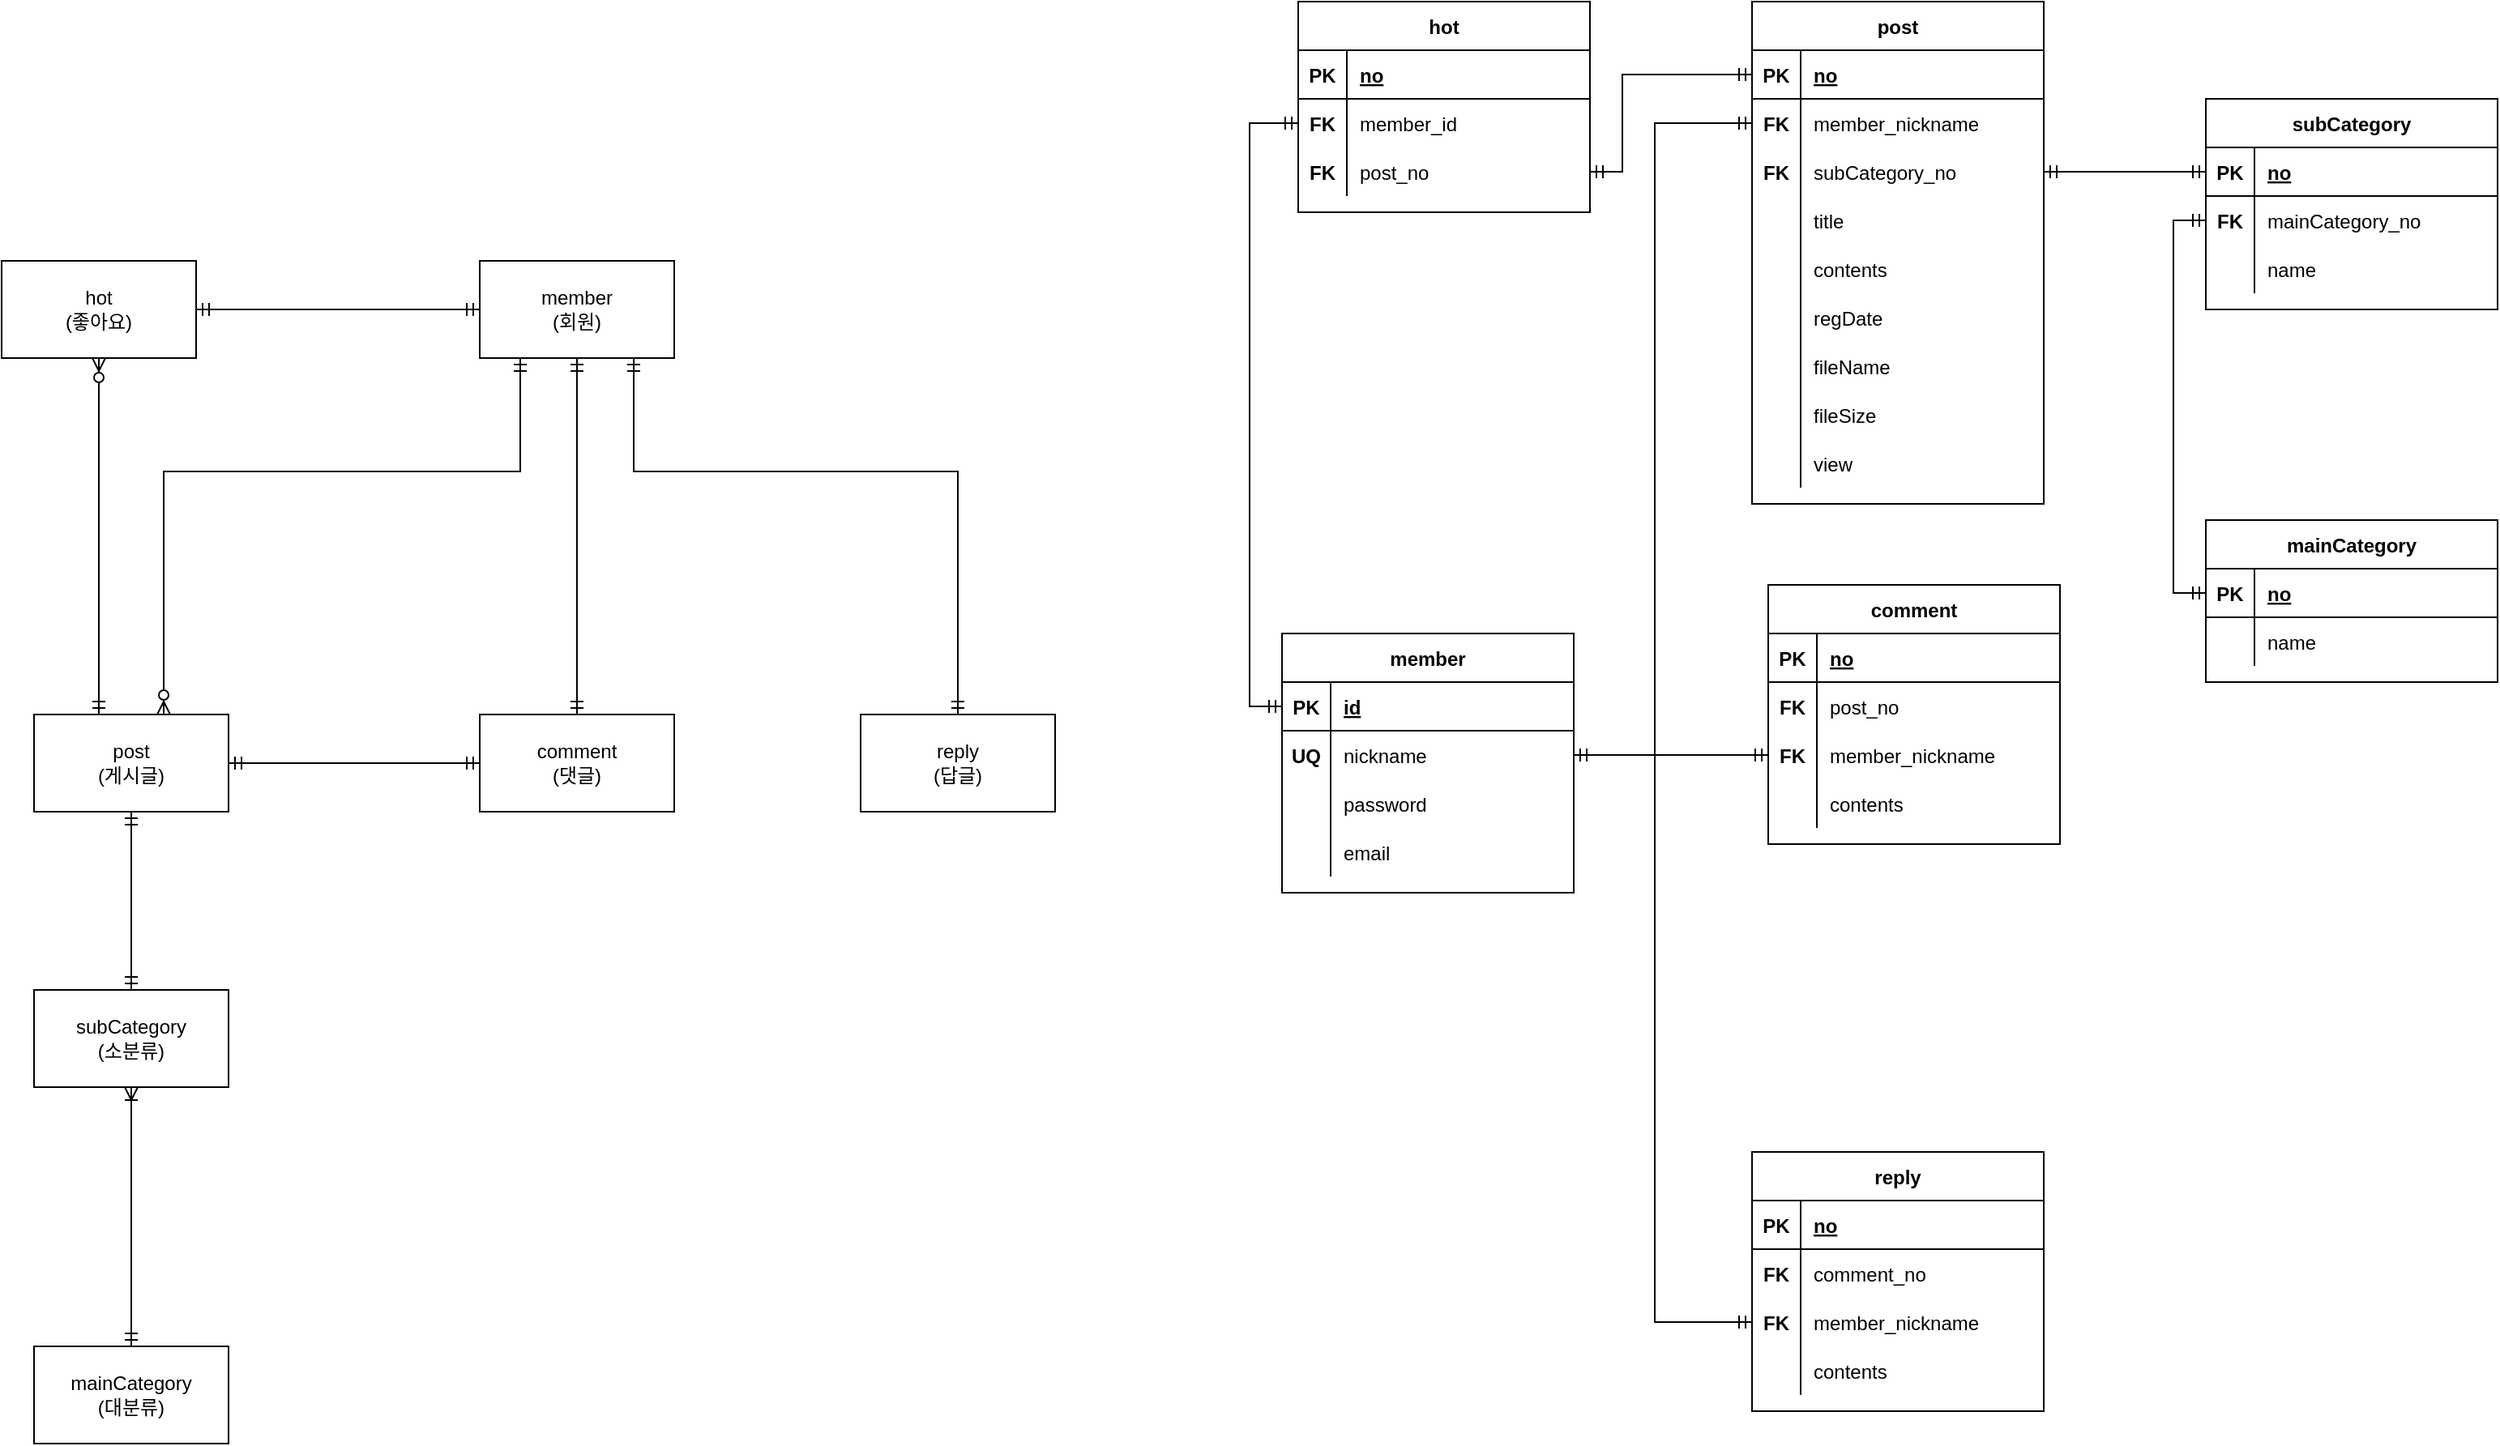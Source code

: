 <mxfile version="13.9.9" type="device"><diagram id="R2lEEEUBdFMjLlhIrx00" name="Page-1"><mxGraphModel dx="1874" dy="822" grid="1" gridSize="10" guides="1" tooltips="1" connect="1" arrows="1" fold="1" page="1" pageScale="1" pageWidth="850" pageHeight="1100" math="0" shadow="0" extFonts="Permanent Marker^https://fonts.googleapis.com/css?family=Permanent+Marker"><root><mxCell id="0"/><mxCell id="1" parent="0"/><mxCell id="_rvPdSZjwl2BE7ssOpDx-12" style="edgeStyle=orthogonalEdgeStyle;rounded=0;orthogonalLoop=1;jettySize=auto;html=1;startArrow=ERmandOne;startFill=0;endArrow=ERzeroToMany;endFill=1;" edge="1" parent="1" source="_rvPdSZjwl2BE7ssOpDx-1" target="_rvPdSZjwl2BE7ssOpDx-2"><mxGeometry relative="1" as="geometry"><Array as="points"><mxPoint x="430" y="370"/><mxPoint x="210" y="370"/></Array></mxGeometry></mxCell><mxCell id="_rvPdSZjwl2BE7ssOpDx-1" value="member&lt;br&gt;(회원)" style="rounded=0;whiteSpace=wrap;html=1;" vertex="1" parent="1"><mxGeometry x="405" y="240" width="120" height="60" as="geometry"/></mxCell><mxCell id="_rvPdSZjwl2BE7ssOpDx-13" style="edgeStyle=orthogonalEdgeStyle;rounded=0;orthogonalLoop=1;jettySize=auto;html=1;startArrow=ERmandOne;startFill=0;endArrow=ERzeroToMany;endFill=1;" edge="1" parent="1" source="_rvPdSZjwl2BE7ssOpDx-2" target="_rvPdSZjwl2BE7ssOpDx-3"><mxGeometry relative="1" as="geometry"><Array as="points"><mxPoint x="170" y="330"/><mxPoint x="170" y="330"/></Array></mxGeometry></mxCell><mxCell id="_rvPdSZjwl2BE7ssOpDx-16" style="edgeStyle=orthogonalEdgeStyle;rounded=0;orthogonalLoop=1;jettySize=auto;html=1;startArrow=ERmandOne;startFill=0;endArrow=ERmandOne;endFill=0;" edge="1" parent="1" source="_rvPdSZjwl2BE7ssOpDx-2" target="_rvPdSZjwl2BE7ssOpDx-4"><mxGeometry relative="1" as="geometry"><Array as="points"><mxPoint x="190" y="630"/><mxPoint x="190" y="630"/></Array></mxGeometry></mxCell><mxCell id="_rvPdSZjwl2BE7ssOpDx-2" value="post&lt;br&gt;(게시글)" style="rounded=0;whiteSpace=wrap;html=1;" vertex="1" parent="1"><mxGeometry x="130" y="520" width="120" height="60" as="geometry"/></mxCell><mxCell id="_rvPdSZjwl2BE7ssOpDx-130" style="edgeStyle=orthogonalEdgeStyle;rounded=0;orthogonalLoop=1;jettySize=auto;html=1;startArrow=ERmandOne;startFill=0;endArrow=ERmandOne;endFill=0;" edge="1" parent="1" source="_rvPdSZjwl2BE7ssOpDx-3" target="_rvPdSZjwl2BE7ssOpDx-1"><mxGeometry relative="1" as="geometry"/></mxCell><mxCell id="_rvPdSZjwl2BE7ssOpDx-3" value="hot&lt;br&gt;(좋아요)" style="rounded=0;whiteSpace=wrap;html=1;" vertex="1" parent="1"><mxGeometry x="110" y="240" width="120" height="60" as="geometry"/></mxCell><mxCell id="_rvPdSZjwl2BE7ssOpDx-14" style="edgeStyle=orthogonalEdgeStyle;rounded=0;orthogonalLoop=1;jettySize=auto;html=1;startArrow=ERoneToMany;startFill=0;endArrow=ERmandOne;endFill=0;" edge="1" parent="1" source="_rvPdSZjwl2BE7ssOpDx-4" target="_rvPdSZjwl2BE7ssOpDx-5"><mxGeometry relative="1" as="geometry"/></mxCell><mxCell id="_rvPdSZjwl2BE7ssOpDx-4" value="subCategory&lt;br&gt;(소분류)" style="rounded=0;whiteSpace=wrap;html=1;" vertex="1" parent="1"><mxGeometry x="130" y="690" width="120" height="60" as="geometry"/></mxCell><mxCell id="_rvPdSZjwl2BE7ssOpDx-5" value="mainCategory&lt;br&gt;(대분류)" style="rounded=0;whiteSpace=wrap;html=1;" vertex="1" parent="1"><mxGeometry x="130" y="910" width="120" height="60" as="geometry"/></mxCell><mxCell id="_rvPdSZjwl2BE7ssOpDx-17" value="post" style="shape=table;startSize=30;container=1;collapsible=1;childLayout=tableLayout;fixedRows=1;rowLines=0;fontStyle=1;align=center;resizeLast=1;" vertex="1" parent="1"><mxGeometry x="1190" y="80" width="180" height="310" as="geometry"/></mxCell><mxCell id="_rvPdSZjwl2BE7ssOpDx-18" value="" style="shape=partialRectangle;collapsible=0;dropTarget=0;pointerEvents=0;fillColor=none;top=0;left=0;bottom=1;right=0;points=[[0,0.5],[1,0.5]];portConstraint=eastwest;" vertex="1" parent="_rvPdSZjwl2BE7ssOpDx-17"><mxGeometry y="30" width="180" height="30" as="geometry"/></mxCell><mxCell id="_rvPdSZjwl2BE7ssOpDx-19" value="PK" style="shape=partialRectangle;connectable=0;fillColor=none;top=0;left=0;bottom=0;right=0;fontStyle=1;overflow=hidden;" vertex="1" parent="_rvPdSZjwl2BE7ssOpDx-18"><mxGeometry width="30" height="30" as="geometry"/></mxCell><mxCell id="_rvPdSZjwl2BE7ssOpDx-20" value="no" style="shape=partialRectangle;connectable=0;fillColor=none;top=0;left=0;bottom=0;right=0;align=left;spacingLeft=6;fontStyle=5;overflow=hidden;" vertex="1" parent="_rvPdSZjwl2BE7ssOpDx-18"><mxGeometry x="30" width="150" height="30" as="geometry"/></mxCell><mxCell id="_rvPdSZjwl2BE7ssOpDx-21" value="" style="shape=partialRectangle;collapsible=0;dropTarget=0;pointerEvents=0;fillColor=none;top=0;left=0;bottom=0;right=0;points=[[0,0.5],[1,0.5]];portConstraint=eastwest;" vertex="1" parent="_rvPdSZjwl2BE7ssOpDx-17"><mxGeometry y="60" width="180" height="30" as="geometry"/></mxCell><mxCell id="_rvPdSZjwl2BE7ssOpDx-22" value="FK" style="shape=partialRectangle;connectable=0;fillColor=none;top=0;left=0;bottom=0;right=0;editable=1;overflow=hidden;fontStyle=1" vertex="1" parent="_rvPdSZjwl2BE7ssOpDx-21"><mxGeometry width="30" height="30" as="geometry"/></mxCell><mxCell id="_rvPdSZjwl2BE7ssOpDx-23" value="member_nickname" style="shape=partialRectangle;connectable=0;fillColor=none;top=0;left=0;bottom=0;right=0;align=left;spacingLeft=6;overflow=hidden;" vertex="1" parent="_rvPdSZjwl2BE7ssOpDx-21"><mxGeometry x="30" width="150" height="30" as="geometry"/></mxCell><mxCell id="_rvPdSZjwl2BE7ssOpDx-24" value="" style="shape=partialRectangle;collapsible=0;dropTarget=0;pointerEvents=0;fillColor=none;top=0;left=0;bottom=0;right=0;points=[[0,0.5],[1,0.5]];portConstraint=eastwest;" vertex="1" parent="_rvPdSZjwl2BE7ssOpDx-17"><mxGeometry y="90" width="180" height="30" as="geometry"/></mxCell><mxCell id="_rvPdSZjwl2BE7ssOpDx-25" value="FK" style="shape=partialRectangle;connectable=0;fillColor=none;top=0;left=0;bottom=0;right=0;editable=1;overflow=hidden;fontStyle=1" vertex="1" parent="_rvPdSZjwl2BE7ssOpDx-24"><mxGeometry width="30" height="30" as="geometry"/></mxCell><mxCell id="_rvPdSZjwl2BE7ssOpDx-26" value="subCategory_no" style="shape=partialRectangle;connectable=0;fillColor=none;top=0;left=0;bottom=0;right=0;align=left;spacingLeft=6;overflow=hidden;" vertex="1" parent="_rvPdSZjwl2BE7ssOpDx-24"><mxGeometry x="30" width="150" height="30" as="geometry"/></mxCell><mxCell id="_rvPdSZjwl2BE7ssOpDx-86" value="" style="shape=partialRectangle;collapsible=0;dropTarget=0;pointerEvents=0;fillColor=none;top=0;left=0;bottom=0;right=0;points=[[0,0.5],[1,0.5]];portConstraint=eastwest;" vertex="1" parent="_rvPdSZjwl2BE7ssOpDx-17"><mxGeometry y="120" width="180" height="30" as="geometry"/></mxCell><mxCell id="_rvPdSZjwl2BE7ssOpDx-87" value="" style="shape=partialRectangle;connectable=0;fillColor=none;top=0;left=0;bottom=0;right=0;editable=1;overflow=hidden;" vertex="1" parent="_rvPdSZjwl2BE7ssOpDx-86"><mxGeometry width="30" height="30" as="geometry"/></mxCell><mxCell id="_rvPdSZjwl2BE7ssOpDx-88" value="title" style="shape=partialRectangle;connectable=0;fillColor=none;top=0;left=0;bottom=0;right=0;align=left;spacingLeft=6;overflow=hidden;" vertex="1" parent="_rvPdSZjwl2BE7ssOpDx-86"><mxGeometry x="30" width="150" height="30" as="geometry"/></mxCell><mxCell id="_rvPdSZjwl2BE7ssOpDx-83" value="" style="shape=partialRectangle;collapsible=0;dropTarget=0;pointerEvents=0;fillColor=none;top=0;left=0;bottom=0;right=0;points=[[0,0.5],[1,0.5]];portConstraint=eastwest;" vertex="1" parent="_rvPdSZjwl2BE7ssOpDx-17"><mxGeometry y="150" width="180" height="30" as="geometry"/></mxCell><mxCell id="_rvPdSZjwl2BE7ssOpDx-84" value="" style="shape=partialRectangle;connectable=0;fillColor=none;top=0;left=0;bottom=0;right=0;editable=1;overflow=hidden;" vertex="1" parent="_rvPdSZjwl2BE7ssOpDx-83"><mxGeometry width="30" height="30" as="geometry"/></mxCell><mxCell id="_rvPdSZjwl2BE7ssOpDx-85" value="contents" style="shape=partialRectangle;connectable=0;fillColor=none;top=0;left=0;bottom=0;right=0;align=left;spacingLeft=6;overflow=hidden;" vertex="1" parent="_rvPdSZjwl2BE7ssOpDx-83"><mxGeometry x="30" width="150" height="30" as="geometry"/></mxCell><mxCell id="_rvPdSZjwl2BE7ssOpDx-27" value="" style="shape=partialRectangle;collapsible=0;dropTarget=0;pointerEvents=0;fillColor=none;top=0;left=0;bottom=0;right=0;points=[[0,0.5],[1,0.5]];portConstraint=eastwest;" vertex="1" parent="_rvPdSZjwl2BE7ssOpDx-17"><mxGeometry y="180" width="180" height="30" as="geometry"/></mxCell><mxCell id="_rvPdSZjwl2BE7ssOpDx-28" value="" style="shape=partialRectangle;connectable=0;fillColor=none;top=0;left=0;bottom=0;right=0;editable=1;overflow=hidden;" vertex="1" parent="_rvPdSZjwl2BE7ssOpDx-27"><mxGeometry width="30" height="30" as="geometry"/></mxCell><mxCell id="_rvPdSZjwl2BE7ssOpDx-29" value="regDate" style="shape=partialRectangle;connectable=0;fillColor=none;top=0;left=0;bottom=0;right=0;align=left;spacingLeft=6;overflow=hidden;" vertex="1" parent="_rvPdSZjwl2BE7ssOpDx-27"><mxGeometry x="30" width="150" height="30" as="geometry"/></mxCell><mxCell id="_rvPdSZjwl2BE7ssOpDx-89" value="" style="shape=partialRectangle;collapsible=0;dropTarget=0;pointerEvents=0;fillColor=none;top=0;left=0;bottom=0;right=0;points=[[0,0.5],[1,0.5]];portConstraint=eastwest;" vertex="1" parent="_rvPdSZjwl2BE7ssOpDx-17"><mxGeometry y="210" width="180" height="30" as="geometry"/></mxCell><mxCell id="_rvPdSZjwl2BE7ssOpDx-90" value="" style="shape=partialRectangle;connectable=0;fillColor=none;top=0;left=0;bottom=0;right=0;editable=1;overflow=hidden;" vertex="1" parent="_rvPdSZjwl2BE7ssOpDx-89"><mxGeometry width="30" height="30" as="geometry"/></mxCell><mxCell id="_rvPdSZjwl2BE7ssOpDx-91" value="fileName" style="shape=partialRectangle;connectable=0;fillColor=none;top=0;left=0;bottom=0;right=0;align=left;spacingLeft=6;overflow=hidden;" vertex="1" parent="_rvPdSZjwl2BE7ssOpDx-89"><mxGeometry x="30" width="150" height="30" as="geometry"/></mxCell><mxCell id="_rvPdSZjwl2BE7ssOpDx-142" value="" style="shape=partialRectangle;collapsible=0;dropTarget=0;pointerEvents=0;fillColor=none;top=0;left=0;bottom=0;right=0;points=[[0,0.5],[1,0.5]];portConstraint=eastwest;" vertex="1" parent="_rvPdSZjwl2BE7ssOpDx-17"><mxGeometry y="240" width="180" height="30" as="geometry"/></mxCell><mxCell id="_rvPdSZjwl2BE7ssOpDx-143" value="" style="shape=partialRectangle;connectable=0;fillColor=none;top=0;left=0;bottom=0;right=0;editable=1;overflow=hidden;" vertex="1" parent="_rvPdSZjwl2BE7ssOpDx-142"><mxGeometry width="30" height="30" as="geometry"/></mxCell><mxCell id="_rvPdSZjwl2BE7ssOpDx-144" value="fileSize" style="shape=partialRectangle;connectable=0;fillColor=none;top=0;left=0;bottom=0;right=0;align=left;spacingLeft=6;overflow=hidden;" vertex="1" parent="_rvPdSZjwl2BE7ssOpDx-142"><mxGeometry x="30" width="150" height="30" as="geometry"/></mxCell><mxCell id="_rvPdSZjwl2BE7ssOpDx-92" value="" style="shape=partialRectangle;collapsible=0;dropTarget=0;pointerEvents=0;fillColor=none;top=0;left=0;bottom=0;right=0;points=[[0,0.5],[1,0.5]];portConstraint=eastwest;" vertex="1" parent="_rvPdSZjwl2BE7ssOpDx-17"><mxGeometry y="270" width="180" height="30" as="geometry"/></mxCell><mxCell id="_rvPdSZjwl2BE7ssOpDx-93" value="" style="shape=partialRectangle;connectable=0;fillColor=none;top=0;left=0;bottom=0;right=0;editable=1;overflow=hidden;" vertex="1" parent="_rvPdSZjwl2BE7ssOpDx-92"><mxGeometry width="30" height="30" as="geometry"/></mxCell><mxCell id="_rvPdSZjwl2BE7ssOpDx-94" value="view" style="shape=partialRectangle;connectable=0;fillColor=none;top=0;left=0;bottom=0;right=0;align=left;spacingLeft=6;overflow=hidden;" vertex="1" parent="_rvPdSZjwl2BE7ssOpDx-92"><mxGeometry x="30" width="150" height="30" as="geometry"/></mxCell><mxCell id="_rvPdSZjwl2BE7ssOpDx-30" value="member" style="shape=table;startSize=30;container=1;collapsible=1;childLayout=tableLayout;fixedRows=1;rowLines=0;fontStyle=1;align=center;resizeLast=1;" vertex="1" parent="1"><mxGeometry x="900" y="470" width="180" height="160" as="geometry"/></mxCell><mxCell id="_rvPdSZjwl2BE7ssOpDx-31" value="" style="shape=partialRectangle;collapsible=0;dropTarget=0;pointerEvents=0;fillColor=none;top=0;left=0;bottom=1;right=0;points=[[0,0.5],[1,0.5]];portConstraint=eastwest;" vertex="1" parent="_rvPdSZjwl2BE7ssOpDx-30"><mxGeometry y="30" width="180" height="30" as="geometry"/></mxCell><mxCell id="_rvPdSZjwl2BE7ssOpDx-32" value="PK" style="shape=partialRectangle;connectable=0;fillColor=none;top=0;left=0;bottom=0;right=0;fontStyle=1;overflow=hidden;" vertex="1" parent="_rvPdSZjwl2BE7ssOpDx-31"><mxGeometry width="30" height="30" as="geometry"/></mxCell><mxCell id="_rvPdSZjwl2BE7ssOpDx-33" value="id" style="shape=partialRectangle;connectable=0;fillColor=none;top=0;left=0;bottom=0;right=0;align=left;spacingLeft=6;fontStyle=5;overflow=hidden;" vertex="1" parent="_rvPdSZjwl2BE7ssOpDx-31"><mxGeometry x="30" width="150" height="30" as="geometry"/></mxCell><mxCell id="_rvPdSZjwl2BE7ssOpDx-34" value="" style="shape=partialRectangle;collapsible=0;dropTarget=0;pointerEvents=0;fillColor=none;top=0;left=0;bottom=0;right=0;points=[[0,0.5],[1,0.5]];portConstraint=eastwest;" vertex="1" parent="_rvPdSZjwl2BE7ssOpDx-30"><mxGeometry y="60" width="180" height="30" as="geometry"/></mxCell><mxCell id="_rvPdSZjwl2BE7ssOpDx-35" value="UQ" style="shape=partialRectangle;connectable=0;fillColor=none;top=0;left=0;bottom=0;right=0;editable=1;overflow=hidden;fontStyle=1" vertex="1" parent="_rvPdSZjwl2BE7ssOpDx-34"><mxGeometry width="30" height="30" as="geometry"/></mxCell><mxCell id="_rvPdSZjwl2BE7ssOpDx-36" value="nickname" style="shape=partialRectangle;connectable=0;fillColor=none;top=0;left=0;bottom=0;right=0;align=left;spacingLeft=6;overflow=hidden;" vertex="1" parent="_rvPdSZjwl2BE7ssOpDx-34"><mxGeometry x="30" width="150" height="30" as="geometry"/></mxCell><mxCell id="_rvPdSZjwl2BE7ssOpDx-37" value="" style="shape=partialRectangle;collapsible=0;dropTarget=0;pointerEvents=0;fillColor=none;top=0;left=0;bottom=0;right=0;points=[[0,0.5],[1,0.5]];portConstraint=eastwest;" vertex="1" parent="_rvPdSZjwl2BE7ssOpDx-30"><mxGeometry y="90" width="180" height="30" as="geometry"/></mxCell><mxCell id="_rvPdSZjwl2BE7ssOpDx-38" value="" style="shape=partialRectangle;connectable=0;fillColor=none;top=0;left=0;bottom=0;right=0;editable=1;overflow=hidden;" vertex="1" parent="_rvPdSZjwl2BE7ssOpDx-37"><mxGeometry width="30" height="30" as="geometry"/></mxCell><mxCell id="_rvPdSZjwl2BE7ssOpDx-39" value="password" style="shape=partialRectangle;connectable=0;fillColor=none;top=0;left=0;bottom=0;right=0;align=left;spacingLeft=6;overflow=hidden;" vertex="1" parent="_rvPdSZjwl2BE7ssOpDx-37"><mxGeometry x="30" width="150" height="30" as="geometry"/></mxCell><mxCell id="_rvPdSZjwl2BE7ssOpDx-40" value="" style="shape=partialRectangle;collapsible=0;dropTarget=0;pointerEvents=0;fillColor=none;top=0;left=0;bottom=0;right=0;points=[[0,0.5],[1,0.5]];portConstraint=eastwest;" vertex="1" parent="_rvPdSZjwl2BE7ssOpDx-30"><mxGeometry y="120" width="180" height="30" as="geometry"/></mxCell><mxCell id="_rvPdSZjwl2BE7ssOpDx-41" value="" style="shape=partialRectangle;connectable=0;fillColor=none;top=0;left=0;bottom=0;right=0;editable=1;overflow=hidden;" vertex="1" parent="_rvPdSZjwl2BE7ssOpDx-40"><mxGeometry width="30" height="30" as="geometry"/></mxCell><mxCell id="_rvPdSZjwl2BE7ssOpDx-42" value="email" style="shape=partialRectangle;connectable=0;fillColor=none;top=0;left=0;bottom=0;right=0;align=left;spacingLeft=6;overflow=hidden;" vertex="1" parent="_rvPdSZjwl2BE7ssOpDx-40"><mxGeometry x="30" width="150" height="30" as="geometry"/></mxCell><mxCell id="_rvPdSZjwl2BE7ssOpDx-43" value="hot" style="shape=table;startSize=30;container=1;collapsible=1;childLayout=tableLayout;fixedRows=1;rowLines=0;fontStyle=1;align=center;resizeLast=1;" vertex="1" parent="1"><mxGeometry x="910" y="80" width="180" height="130" as="geometry"/></mxCell><mxCell id="_rvPdSZjwl2BE7ssOpDx-44" value="" style="shape=partialRectangle;collapsible=0;dropTarget=0;pointerEvents=0;fillColor=none;top=0;left=0;bottom=1;right=0;points=[[0,0.5],[1,0.5]];portConstraint=eastwest;" vertex="1" parent="_rvPdSZjwl2BE7ssOpDx-43"><mxGeometry y="30" width="180" height="30" as="geometry"/></mxCell><mxCell id="_rvPdSZjwl2BE7ssOpDx-45" value="PK" style="shape=partialRectangle;connectable=0;fillColor=none;top=0;left=0;bottom=0;right=0;fontStyle=1;overflow=hidden;" vertex="1" parent="_rvPdSZjwl2BE7ssOpDx-44"><mxGeometry width="30.0" height="30" as="geometry"/></mxCell><mxCell id="_rvPdSZjwl2BE7ssOpDx-46" value="no" style="shape=partialRectangle;connectable=0;fillColor=none;top=0;left=0;bottom=0;right=0;align=left;spacingLeft=6;fontStyle=5;overflow=hidden;" vertex="1" parent="_rvPdSZjwl2BE7ssOpDx-44"><mxGeometry x="30.0" width="150.0" height="30" as="geometry"/></mxCell><mxCell id="_rvPdSZjwl2BE7ssOpDx-47" value="" style="shape=partialRectangle;collapsible=0;dropTarget=0;pointerEvents=0;fillColor=none;top=0;left=0;bottom=0;right=0;points=[[0,0.5],[1,0.5]];portConstraint=eastwest;" vertex="1" parent="_rvPdSZjwl2BE7ssOpDx-43"><mxGeometry y="60" width="180" height="30" as="geometry"/></mxCell><mxCell id="_rvPdSZjwl2BE7ssOpDx-48" value="FK" style="shape=partialRectangle;connectable=0;fillColor=none;top=0;left=0;bottom=0;right=0;editable=1;overflow=hidden;fontStyle=1" vertex="1" parent="_rvPdSZjwl2BE7ssOpDx-47"><mxGeometry width="30.0" height="30" as="geometry"/></mxCell><mxCell id="_rvPdSZjwl2BE7ssOpDx-49" value="member_id" style="shape=partialRectangle;connectable=0;fillColor=none;top=0;left=0;bottom=0;right=0;align=left;spacingLeft=6;overflow=hidden;" vertex="1" parent="_rvPdSZjwl2BE7ssOpDx-47"><mxGeometry x="30.0" width="150.0" height="30" as="geometry"/></mxCell><mxCell id="_rvPdSZjwl2BE7ssOpDx-50" value="" style="shape=partialRectangle;collapsible=0;dropTarget=0;pointerEvents=0;fillColor=none;top=0;left=0;bottom=0;right=0;points=[[0,0.5],[1,0.5]];portConstraint=eastwest;" vertex="1" parent="_rvPdSZjwl2BE7ssOpDx-43"><mxGeometry y="90" width="180" height="30" as="geometry"/></mxCell><mxCell id="_rvPdSZjwl2BE7ssOpDx-51" value="FK" style="shape=partialRectangle;connectable=0;fillColor=none;top=0;left=0;bottom=0;right=0;editable=1;overflow=hidden;fontStyle=1" vertex="1" parent="_rvPdSZjwl2BE7ssOpDx-50"><mxGeometry width="30.0" height="30" as="geometry"/></mxCell><mxCell id="_rvPdSZjwl2BE7ssOpDx-52" value="post_no" style="shape=partialRectangle;connectable=0;fillColor=none;top=0;left=0;bottom=0;right=0;align=left;spacingLeft=6;overflow=hidden;" vertex="1" parent="_rvPdSZjwl2BE7ssOpDx-50"><mxGeometry x="30.0" width="150.0" height="30" as="geometry"/></mxCell><mxCell id="_rvPdSZjwl2BE7ssOpDx-56" value="subCategory" style="shape=table;startSize=30;container=1;collapsible=1;childLayout=tableLayout;fixedRows=1;rowLines=0;fontStyle=1;align=center;resizeLast=1;" vertex="1" parent="1"><mxGeometry x="1470" y="140" width="180" height="130" as="geometry"/></mxCell><mxCell id="_rvPdSZjwl2BE7ssOpDx-57" value="" style="shape=partialRectangle;collapsible=0;dropTarget=0;pointerEvents=0;fillColor=none;top=0;left=0;bottom=1;right=0;points=[[0,0.5],[1,0.5]];portConstraint=eastwest;" vertex="1" parent="_rvPdSZjwl2BE7ssOpDx-56"><mxGeometry y="30" width="180" height="30" as="geometry"/></mxCell><mxCell id="_rvPdSZjwl2BE7ssOpDx-58" value="PK" style="shape=partialRectangle;connectable=0;fillColor=none;top=0;left=0;bottom=0;right=0;fontStyle=1;overflow=hidden;" vertex="1" parent="_rvPdSZjwl2BE7ssOpDx-57"><mxGeometry width="30" height="30" as="geometry"/></mxCell><mxCell id="_rvPdSZjwl2BE7ssOpDx-59" value="no" style="shape=partialRectangle;connectable=0;fillColor=none;top=0;left=0;bottom=0;right=0;align=left;spacingLeft=6;fontStyle=5;overflow=hidden;" vertex="1" parent="_rvPdSZjwl2BE7ssOpDx-57"><mxGeometry x="30" width="150" height="30" as="geometry"/></mxCell><mxCell id="_rvPdSZjwl2BE7ssOpDx-60" value="" style="shape=partialRectangle;collapsible=0;dropTarget=0;pointerEvents=0;fillColor=none;top=0;left=0;bottom=0;right=0;points=[[0,0.5],[1,0.5]];portConstraint=eastwest;" vertex="1" parent="_rvPdSZjwl2BE7ssOpDx-56"><mxGeometry y="60" width="180" height="30" as="geometry"/></mxCell><mxCell id="_rvPdSZjwl2BE7ssOpDx-61" value="FK" style="shape=partialRectangle;connectable=0;fillColor=none;top=0;left=0;bottom=0;right=0;editable=1;overflow=hidden;fontStyle=1" vertex="1" parent="_rvPdSZjwl2BE7ssOpDx-60"><mxGeometry width="30" height="30" as="geometry"/></mxCell><mxCell id="_rvPdSZjwl2BE7ssOpDx-62" value="mainCategory_no" style="shape=partialRectangle;connectable=0;fillColor=none;top=0;left=0;bottom=0;right=0;align=left;spacingLeft=6;overflow=hidden;" vertex="1" parent="_rvPdSZjwl2BE7ssOpDx-60"><mxGeometry x="30" width="150" height="30" as="geometry"/></mxCell><mxCell id="_rvPdSZjwl2BE7ssOpDx-63" value="" style="shape=partialRectangle;collapsible=0;dropTarget=0;pointerEvents=0;fillColor=none;top=0;left=0;bottom=0;right=0;points=[[0,0.5],[1,0.5]];portConstraint=eastwest;" vertex="1" parent="_rvPdSZjwl2BE7ssOpDx-56"><mxGeometry y="90" width="180" height="30" as="geometry"/></mxCell><mxCell id="_rvPdSZjwl2BE7ssOpDx-64" value="" style="shape=partialRectangle;connectable=0;fillColor=none;top=0;left=0;bottom=0;right=0;editable=1;overflow=hidden;" vertex="1" parent="_rvPdSZjwl2BE7ssOpDx-63"><mxGeometry width="30" height="30" as="geometry"/></mxCell><mxCell id="_rvPdSZjwl2BE7ssOpDx-65" value="name" style="shape=partialRectangle;connectable=0;fillColor=none;top=0;left=0;bottom=0;right=0;align=left;spacingLeft=6;overflow=hidden;" vertex="1" parent="_rvPdSZjwl2BE7ssOpDx-63"><mxGeometry x="30" width="150" height="30" as="geometry"/></mxCell><mxCell id="_rvPdSZjwl2BE7ssOpDx-69" value="mainCategory" style="shape=table;startSize=30;container=1;collapsible=1;childLayout=tableLayout;fixedRows=1;rowLines=0;fontStyle=1;align=center;resizeLast=1;" vertex="1" parent="1"><mxGeometry x="1470" y="400" width="180" height="100" as="geometry"/></mxCell><mxCell id="_rvPdSZjwl2BE7ssOpDx-70" value="" style="shape=partialRectangle;collapsible=0;dropTarget=0;pointerEvents=0;fillColor=none;top=0;left=0;bottom=1;right=0;points=[[0,0.5],[1,0.5]];portConstraint=eastwest;" vertex="1" parent="_rvPdSZjwl2BE7ssOpDx-69"><mxGeometry y="30" width="180" height="30" as="geometry"/></mxCell><mxCell id="_rvPdSZjwl2BE7ssOpDx-71" value="PK" style="shape=partialRectangle;connectable=0;fillColor=none;top=0;left=0;bottom=0;right=0;fontStyle=1;overflow=hidden;" vertex="1" parent="_rvPdSZjwl2BE7ssOpDx-70"><mxGeometry width="30" height="30" as="geometry"/></mxCell><mxCell id="_rvPdSZjwl2BE7ssOpDx-72" value="no" style="shape=partialRectangle;connectable=0;fillColor=none;top=0;left=0;bottom=0;right=0;align=left;spacingLeft=6;fontStyle=5;overflow=hidden;" vertex="1" parent="_rvPdSZjwl2BE7ssOpDx-70"><mxGeometry x="30" width="150" height="30" as="geometry"/></mxCell><mxCell id="_rvPdSZjwl2BE7ssOpDx-73" value="" style="shape=partialRectangle;collapsible=0;dropTarget=0;pointerEvents=0;fillColor=none;top=0;left=0;bottom=0;right=0;points=[[0,0.5],[1,0.5]];portConstraint=eastwest;" vertex="1" parent="_rvPdSZjwl2BE7ssOpDx-69"><mxGeometry y="60" width="180" height="30" as="geometry"/></mxCell><mxCell id="_rvPdSZjwl2BE7ssOpDx-74" value="" style="shape=partialRectangle;connectable=0;fillColor=none;top=0;left=0;bottom=0;right=0;editable=1;overflow=hidden;" vertex="1" parent="_rvPdSZjwl2BE7ssOpDx-73"><mxGeometry width="30" height="30" as="geometry"/></mxCell><mxCell id="_rvPdSZjwl2BE7ssOpDx-75" value="name" style="shape=partialRectangle;connectable=0;fillColor=none;top=0;left=0;bottom=0;right=0;align=left;spacingLeft=6;overflow=hidden;" vertex="1" parent="_rvPdSZjwl2BE7ssOpDx-73"><mxGeometry x="30" width="150" height="30" as="geometry"/></mxCell><mxCell id="_rvPdSZjwl2BE7ssOpDx-126" style="edgeStyle=orthogonalEdgeStyle;rounded=0;orthogonalLoop=1;jettySize=auto;html=1;startArrow=ERmandOne;startFill=0;endArrow=ERmandOne;endFill=0;" edge="1" parent="1" source="_rvPdSZjwl2BE7ssOpDx-95" target="_rvPdSZjwl2BE7ssOpDx-2"><mxGeometry relative="1" as="geometry"/></mxCell><mxCell id="_rvPdSZjwl2BE7ssOpDx-127" style="edgeStyle=orthogonalEdgeStyle;rounded=0;orthogonalLoop=1;jettySize=auto;html=1;startArrow=ERmandOne;startFill=0;endArrow=ERmandOne;endFill=0;" edge="1" parent="1" source="_rvPdSZjwl2BE7ssOpDx-95" target="_rvPdSZjwl2BE7ssOpDx-1"><mxGeometry relative="1" as="geometry"><Array as="points"><mxPoint x="465" y="400"/><mxPoint x="465" y="400"/></Array></mxGeometry></mxCell><mxCell id="_rvPdSZjwl2BE7ssOpDx-128" style="edgeStyle=orthogonalEdgeStyle;rounded=0;orthogonalLoop=1;jettySize=auto;html=1;startArrow=ERmandOne;startFill=0;endArrow=ERmandOne;endFill=0;" edge="1" parent="1" source="_rvPdSZjwl2BE7ssOpDx-96" target="_rvPdSZjwl2BE7ssOpDx-1"><mxGeometry relative="1" as="geometry"><Array as="points"><mxPoint x="700" y="370"/><mxPoint x="500" y="370"/></Array></mxGeometry></mxCell><mxCell id="_rvPdSZjwl2BE7ssOpDx-96" value="reply&lt;br&gt;(답글)" style="rounded=0;whiteSpace=wrap;html=1;" vertex="1" parent="1"><mxGeometry x="640" y="520" width="120" height="60" as="geometry"/></mxCell><mxCell id="_rvPdSZjwl2BE7ssOpDx-97" value="comment" style="shape=table;startSize=30;container=1;collapsible=1;childLayout=tableLayout;fixedRows=1;rowLines=0;fontStyle=1;align=center;resizeLast=1;" vertex="1" parent="1"><mxGeometry x="1200" y="440" width="180" height="160" as="geometry"/></mxCell><mxCell id="_rvPdSZjwl2BE7ssOpDx-98" value="" style="shape=partialRectangle;collapsible=0;dropTarget=0;pointerEvents=0;fillColor=none;top=0;left=0;bottom=1;right=0;points=[[0,0.5],[1,0.5]];portConstraint=eastwest;" vertex="1" parent="_rvPdSZjwl2BE7ssOpDx-97"><mxGeometry y="30" width="180" height="30" as="geometry"/></mxCell><mxCell id="_rvPdSZjwl2BE7ssOpDx-99" value="PK" style="shape=partialRectangle;connectable=0;fillColor=none;top=0;left=0;bottom=0;right=0;fontStyle=1;overflow=hidden;" vertex="1" parent="_rvPdSZjwl2BE7ssOpDx-98"><mxGeometry width="30" height="30" as="geometry"/></mxCell><mxCell id="_rvPdSZjwl2BE7ssOpDx-100" value="no" style="shape=partialRectangle;connectable=0;fillColor=none;top=0;left=0;bottom=0;right=0;align=left;spacingLeft=6;fontStyle=5;overflow=hidden;" vertex="1" parent="_rvPdSZjwl2BE7ssOpDx-98"><mxGeometry x="30" width="150" height="30" as="geometry"/></mxCell><mxCell id="_rvPdSZjwl2BE7ssOpDx-101" value="" style="shape=partialRectangle;collapsible=0;dropTarget=0;pointerEvents=0;fillColor=none;top=0;left=0;bottom=0;right=0;points=[[0,0.5],[1,0.5]];portConstraint=eastwest;" vertex="1" parent="_rvPdSZjwl2BE7ssOpDx-97"><mxGeometry y="60" width="180" height="30" as="geometry"/></mxCell><mxCell id="_rvPdSZjwl2BE7ssOpDx-102" value="FK" style="shape=partialRectangle;connectable=0;fillColor=none;top=0;left=0;bottom=0;right=0;editable=1;overflow=hidden;fontStyle=1" vertex="1" parent="_rvPdSZjwl2BE7ssOpDx-101"><mxGeometry width="30" height="30" as="geometry"/></mxCell><mxCell id="_rvPdSZjwl2BE7ssOpDx-103" value="post_no" style="shape=partialRectangle;connectable=0;fillColor=none;top=0;left=0;bottom=0;right=0;align=left;spacingLeft=6;overflow=hidden;" vertex="1" parent="_rvPdSZjwl2BE7ssOpDx-101"><mxGeometry x="30" width="150" height="30" as="geometry"/></mxCell><mxCell id="_rvPdSZjwl2BE7ssOpDx-104" value="" style="shape=partialRectangle;collapsible=0;dropTarget=0;pointerEvents=0;fillColor=none;top=0;left=0;bottom=0;right=0;points=[[0,0.5],[1,0.5]];portConstraint=eastwest;" vertex="1" parent="_rvPdSZjwl2BE7ssOpDx-97"><mxGeometry y="90" width="180" height="30" as="geometry"/></mxCell><mxCell id="_rvPdSZjwl2BE7ssOpDx-105" value="FK" style="shape=partialRectangle;connectable=0;fillColor=none;top=0;left=0;bottom=0;right=0;editable=1;overflow=hidden;fontStyle=1" vertex="1" parent="_rvPdSZjwl2BE7ssOpDx-104"><mxGeometry width="30" height="30" as="geometry"/></mxCell><mxCell id="_rvPdSZjwl2BE7ssOpDx-106" value="member_nickname" style="shape=partialRectangle;connectable=0;fillColor=none;top=0;left=0;bottom=0;right=0;align=left;spacingLeft=6;overflow=hidden;" vertex="1" parent="_rvPdSZjwl2BE7ssOpDx-104"><mxGeometry x="30" width="150" height="30" as="geometry"/></mxCell><mxCell id="_rvPdSZjwl2BE7ssOpDx-107" value="" style="shape=partialRectangle;collapsible=0;dropTarget=0;pointerEvents=0;fillColor=none;top=0;left=0;bottom=0;right=0;points=[[0,0.5],[1,0.5]];portConstraint=eastwest;" vertex="1" parent="_rvPdSZjwl2BE7ssOpDx-97"><mxGeometry y="120" width="180" height="30" as="geometry"/></mxCell><mxCell id="_rvPdSZjwl2BE7ssOpDx-108" value="" style="shape=partialRectangle;connectable=0;fillColor=none;top=0;left=0;bottom=0;right=0;editable=1;overflow=hidden;" vertex="1" parent="_rvPdSZjwl2BE7ssOpDx-107"><mxGeometry width="30" height="30" as="geometry"/></mxCell><mxCell id="_rvPdSZjwl2BE7ssOpDx-109" value="contents" style="shape=partialRectangle;connectable=0;fillColor=none;top=0;left=0;bottom=0;right=0;align=left;spacingLeft=6;overflow=hidden;" vertex="1" parent="_rvPdSZjwl2BE7ssOpDx-107"><mxGeometry x="30" width="150" height="30" as="geometry"/></mxCell><mxCell id="_rvPdSZjwl2BE7ssOpDx-110" value="reply" style="shape=table;startSize=30;container=1;collapsible=1;childLayout=tableLayout;fixedRows=1;rowLines=0;fontStyle=1;align=center;resizeLast=1;" vertex="1" parent="1"><mxGeometry x="1190" y="790" width="180" height="160" as="geometry"/></mxCell><mxCell id="_rvPdSZjwl2BE7ssOpDx-111" value="" style="shape=partialRectangle;collapsible=0;dropTarget=0;pointerEvents=0;fillColor=none;top=0;left=0;bottom=1;right=0;points=[[0,0.5],[1,0.5]];portConstraint=eastwest;" vertex="1" parent="_rvPdSZjwl2BE7ssOpDx-110"><mxGeometry y="30" width="180" height="30" as="geometry"/></mxCell><mxCell id="_rvPdSZjwl2BE7ssOpDx-112" value="PK" style="shape=partialRectangle;connectable=0;fillColor=none;top=0;left=0;bottom=0;right=0;fontStyle=1;overflow=hidden;" vertex="1" parent="_rvPdSZjwl2BE7ssOpDx-111"><mxGeometry width="30" height="30" as="geometry"/></mxCell><mxCell id="_rvPdSZjwl2BE7ssOpDx-113" value="no" style="shape=partialRectangle;connectable=0;fillColor=none;top=0;left=0;bottom=0;right=0;align=left;spacingLeft=6;fontStyle=5;overflow=hidden;" vertex="1" parent="_rvPdSZjwl2BE7ssOpDx-111"><mxGeometry x="30" width="150" height="30" as="geometry"/></mxCell><mxCell id="_rvPdSZjwl2BE7ssOpDx-114" value="" style="shape=partialRectangle;collapsible=0;dropTarget=0;pointerEvents=0;fillColor=none;top=0;left=0;bottom=0;right=0;points=[[0,0.5],[1,0.5]];portConstraint=eastwest;" vertex="1" parent="_rvPdSZjwl2BE7ssOpDx-110"><mxGeometry y="60" width="180" height="30" as="geometry"/></mxCell><mxCell id="_rvPdSZjwl2BE7ssOpDx-115" value="FK" style="shape=partialRectangle;connectable=0;fillColor=none;top=0;left=0;bottom=0;right=0;editable=1;overflow=hidden;fontStyle=1" vertex="1" parent="_rvPdSZjwl2BE7ssOpDx-114"><mxGeometry width="30" height="30" as="geometry"/></mxCell><mxCell id="_rvPdSZjwl2BE7ssOpDx-116" value="comment_no" style="shape=partialRectangle;connectable=0;fillColor=none;top=0;left=0;bottom=0;right=0;align=left;spacingLeft=6;overflow=hidden;" vertex="1" parent="_rvPdSZjwl2BE7ssOpDx-114"><mxGeometry x="30" width="150" height="30" as="geometry"/></mxCell><mxCell id="_rvPdSZjwl2BE7ssOpDx-117" value="" style="shape=partialRectangle;collapsible=0;dropTarget=0;pointerEvents=0;fillColor=none;top=0;left=0;bottom=0;right=0;points=[[0,0.5],[1,0.5]];portConstraint=eastwest;" vertex="1" parent="_rvPdSZjwl2BE7ssOpDx-110"><mxGeometry y="90" width="180" height="30" as="geometry"/></mxCell><mxCell id="_rvPdSZjwl2BE7ssOpDx-118" value="FK" style="shape=partialRectangle;connectable=0;fillColor=none;top=0;left=0;bottom=0;right=0;editable=1;overflow=hidden;fontStyle=1" vertex="1" parent="_rvPdSZjwl2BE7ssOpDx-117"><mxGeometry width="30" height="30" as="geometry"/></mxCell><mxCell id="_rvPdSZjwl2BE7ssOpDx-119" value="member_nickname" style="shape=partialRectangle;connectable=0;fillColor=none;top=0;left=0;bottom=0;right=0;align=left;spacingLeft=6;overflow=hidden;" vertex="1" parent="_rvPdSZjwl2BE7ssOpDx-117"><mxGeometry x="30" width="150" height="30" as="geometry"/></mxCell><mxCell id="_rvPdSZjwl2BE7ssOpDx-120" value="" style="shape=partialRectangle;collapsible=0;dropTarget=0;pointerEvents=0;fillColor=none;top=0;left=0;bottom=0;right=0;points=[[0,0.5],[1,0.5]];portConstraint=eastwest;" vertex="1" parent="_rvPdSZjwl2BE7ssOpDx-110"><mxGeometry y="120" width="180" height="30" as="geometry"/></mxCell><mxCell id="_rvPdSZjwl2BE7ssOpDx-121" value="" style="shape=partialRectangle;connectable=0;fillColor=none;top=0;left=0;bottom=0;right=0;editable=1;overflow=hidden;" vertex="1" parent="_rvPdSZjwl2BE7ssOpDx-120"><mxGeometry width="30" height="30" as="geometry"/></mxCell><mxCell id="_rvPdSZjwl2BE7ssOpDx-122" value="contents" style="shape=partialRectangle;connectable=0;fillColor=none;top=0;left=0;bottom=0;right=0;align=left;spacingLeft=6;overflow=hidden;" vertex="1" parent="_rvPdSZjwl2BE7ssOpDx-120"><mxGeometry x="30" width="150" height="30" as="geometry"/></mxCell><mxCell id="_rvPdSZjwl2BE7ssOpDx-95" value="comment&lt;br&gt;(댓글)" style="rounded=0;whiteSpace=wrap;html=1;" vertex="1" parent="1"><mxGeometry x="405" y="520" width="120" height="60" as="geometry"/></mxCell><mxCell id="_rvPdSZjwl2BE7ssOpDx-129" style="edgeStyle=orthogonalEdgeStyle;rounded=0;orthogonalLoop=1;jettySize=auto;html=1;startArrow=ERmandOne;startFill=0;endArrow=ERmandOne;endFill=0;" edge="1" parent="1" source="_rvPdSZjwl2BE7ssOpDx-2" target="_rvPdSZjwl2BE7ssOpDx-95"><mxGeometry relative="1" as="geometry"><mxPoint x="250" y="550" as="sourcePoint"/><mxPoint x="510" y="840" as="targetPoint"/></mxGeometry></mxCell><mxCell id="_rvPdSZjwl2BE7ssOpDx-135" style="edgeStyle=orthogonalEdgeStyle;rounded=0;orthogonalLoop=1;jettySize=auto;html=1;startArrow=ERmandOne;startFill=0;endArrow=ERmandOne;endFill=0;" edge="1" parent="1" source="_rvPdSZjwl2BE7ssOpDx-104" target="_rvPdSZjwl2BE7ssOpDx-34"><mxGeometry relative="1" as="geometry"/></mxCell><mxCell id="_rvPdSZjwl2BE7ssOpDx-136" style="edgeStyle=orthogonalEdgeStyle;rounded=0;orthogonalLoop=1;jettySize=auto;html=1;startArrow=ERmandOne;startFill=0;endArrow=ERmandOne;endFill=0;" edge="1" parent="1" source="_rvPdSZjwl2BE7ssOpDx-21" target="_rvPdSZjwl2BE7ssOpDx-34"><mxGeometry relative="1" as="geometry"><Array as="points"><mxPoint x="1130" y="155"/><mxPoint x="1130" y="545"/></Array></mxGeometry></mxCell><mxCell id="_rvPdSZjwl2BE7ssOpDx-137" style="edgeStyle=orthogonalEdgeStyle;rounded=0;orthogonalLoop=1;jettySize=auto;html=1;startArrow=ERmandOne;startFill=0;endArrow=ERmandOne;endFill=0;" edge="1" parent="1" source="_rvPdSZjwl2BE7ssOpDx-117" target="_rvPdSZjwl2BE7ssOpDx-34"><mxGeometry relative="1" as="geometry"><Array as="points"><mxPoint x="1130" y="895"/><mxPoint x="1130" y="545"/></Array></mxGeometry></mxCell><mxCell id="_rvPdSZjwl2BE7ssOpDx-138" style="edgeStyle=orthogonalEdgeStyle;rounded=0;orthogonalLoop=1;jettySize=auto;html=1;startArrow=ERmandOne;startFill=0;endArrow=ERmandOne;endFill=0;" edge="1" parent="1" source="_rvPdSZjwl2BE7ssOpDx-47" target="_rvPdSZjwl2BE7ssOpDx-31"><mxGeometry relative="1" as="geometry"><Array as="points"><mxPoint x="880" y="155"/><mxPoint x="880" y="515"/></Array></mxGeometry></mxCell><mxCell id="_rvPdSZjwl2BE7ssOpDx-139" style="edgeStyle=orthogonalEdgeStyle;rounded=0;orthogonalLoop=1;jettySize=auto;html=1;startArrow=ERmandOne;startFill=0;endArrow=ERmandOne;endFill=0;" edge="1" parent="1" source="_rvPdSZjwl2BE7ssOpDx-50" target="_rvPdSZjwl2BE7ssOpDx-18"><mxGeometry relative="1" as="geometry"><Array as="points"><mxPoint x="1110" y="185"/><mxPoint x="1110" y="125"/></Array></mxGeometry></mxCell><mxCell id="_rvPdSZjwl2BE7ssOpDx-140" style="edgeStyle=orthogonalEdgeStyle;rounded=0;orthogonalLoop=1;jettySize=auto;html=1;startArrow=ERmandOne;startFill=0;endArrow=ERmandOne;endFill=0;" edge="1" parent="1" source="_rvPdSZjwl2BE7ssOpDx-24" target="_rvPdSZjwl2BE7ssOpDx-57"><mxGeometry relative="1" as="geometry"/></mxCell><mxCell id="_rvPdSZjwl2BE7ssOpDx-141" style="edgeStyle=orthogonalEdgeStyle;rounded=0;orthogonalLoop=1;jettySize=auto;html=1;startArrow=ERmandOne;startFill=0;endArrow=ERmandOne;endFill=0;" edge="1" parent="1" source="_rvPdSZjwl2BE7ssOpDx-60" target="_rvPdSZjwl2BE7ssOpDx-70"><mxGeometry relative="1" as="geometry"><Array as="points"><mxPoint x="1450" y="215"/><mxPoint x="1450" y="445"/></Array></mxGeometry></mxCell></root></mxGraphModel></diagram></mxfile>